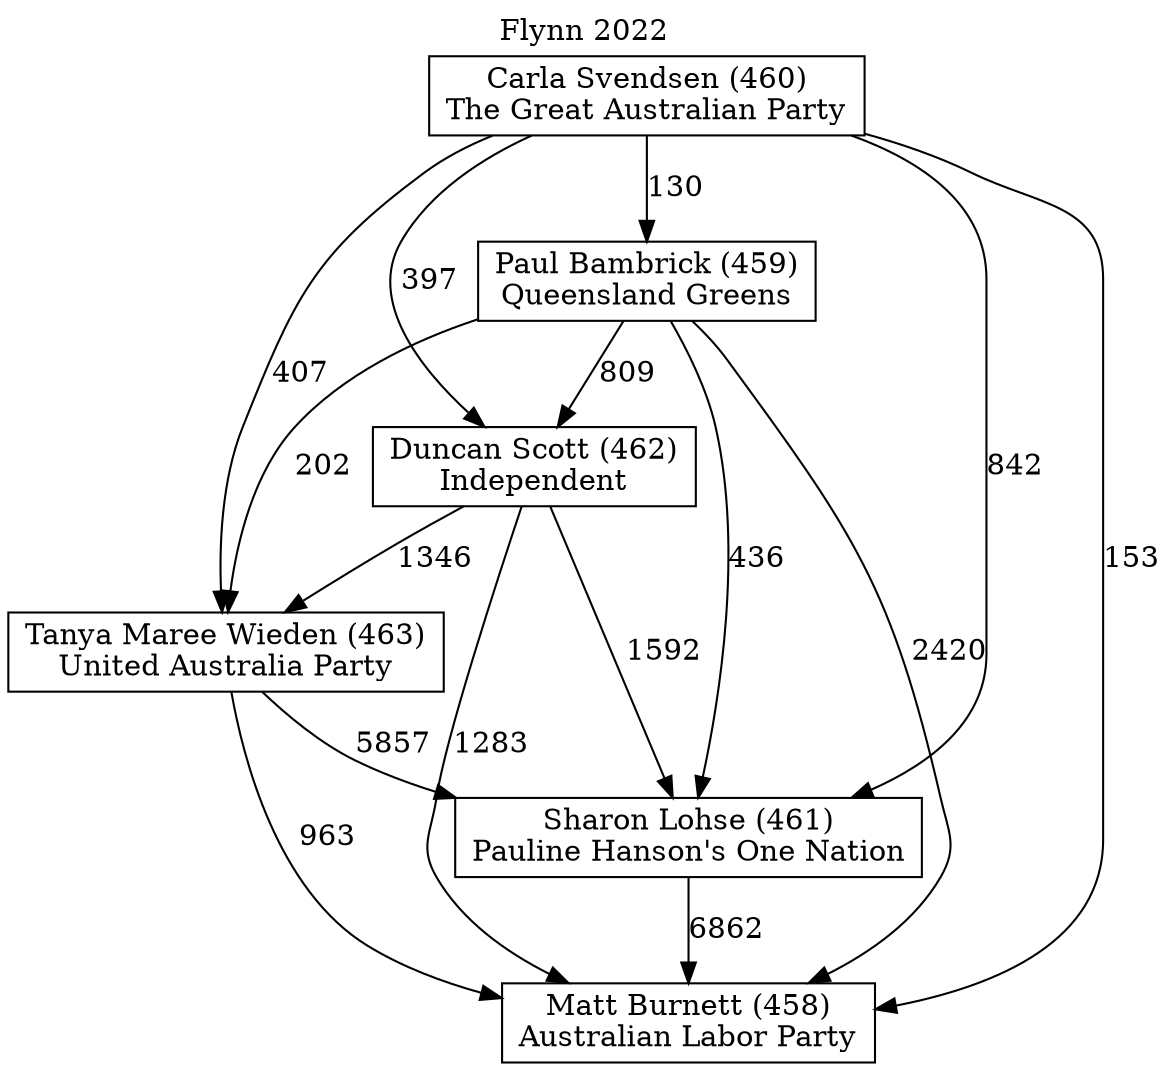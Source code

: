 // House preference flow
digraph "Matt Burnett (458)_Flynn_2022" {
	graph [label="Flynn 2022" labelloc=t mclimit=10]
	node [shape=box]
	"Duncan Scott (462)" [label="Duncan Scott (462)
Independent"]
	"Tanya Maree Wieden (463)" [label="Tanya Maree Wieden (463)
United Australia Party"]
	"Carla Svendsen (460)" [label="Carla Svendsen (460)
The Great Australian Party"]
	"Sharon Lohse (461)" [label="Sharon Lohse (461)
Pauline Hanson's One Nation"]
	"Paul Bambrick (459)" [label="Paul Bambrick (459)
Queensland Greens"]
	"Matt Burnett (458)" [label="Matt Burnett (458)
Australian Labor Party"]
	"Paul Bambrick (459)" -> "Duncan Scott (462)" [label=809]
	"Duncan Scott (462)" -> "Tanya Maree Wieden (463)" [label=1346]
	"Paul Bambrick (459)" -> "Matt Burnett (458)" [label=2420]
	"Carla Svendsen (460)" -> "Tanya Maree Wieden (463)" [label=407]
	"Duncan Scott (462)" -> "Sharon Lohse (461)" [label=1592]
	"Carla Svendsen (460)" -> "Duncan Scott (462)" [label=397]
	"Tanya Maree Wieden (463)" -> "Matt Burnett (458)" [label=963]
	"Duncan Scott (462)" -> "Matt Burnett (458)" [label=1283]
	"Carla Svendsen (460)" -> "Matt Burnett (458)" [label=153]
	"Sharon Lohse (461)" -> "Matt Burnett (458)" [label=6862]
	"Carla Svendsen (460)" -> "Paul Bambrick (459)" [label=130]
	"Tanya Maree Wieden (463)" -> "Sharon Lohse (461)" [label=5857]
	"Paul Bambrick (459)" -> "Tanya Maree Wieden (463)" [label=202]
	"Carla Svendsen (460)" -> "Sharon Lohse (461)" [label=842]
	"Paul Bambrick (459)" -> "Sharon Lohse (461)" [label=436]
}

